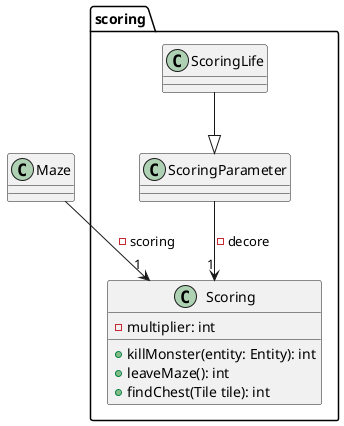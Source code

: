 @startuml

class Maze{

}

package scoring{

    class Scoring{
        - multiplier: int
        + killMonster(entity: Entity): int
        + leaveMaze(): int
        + findChest(Tile tile): int
    }

    class ScoringParameter{

    }

    class ScoringLife{

    }

}

ScoringLife --|> ScoringParameter

ScoringParameter --> "1" Scoring: - decore

Maze --> "1" Scoring: - scoring

@enduml